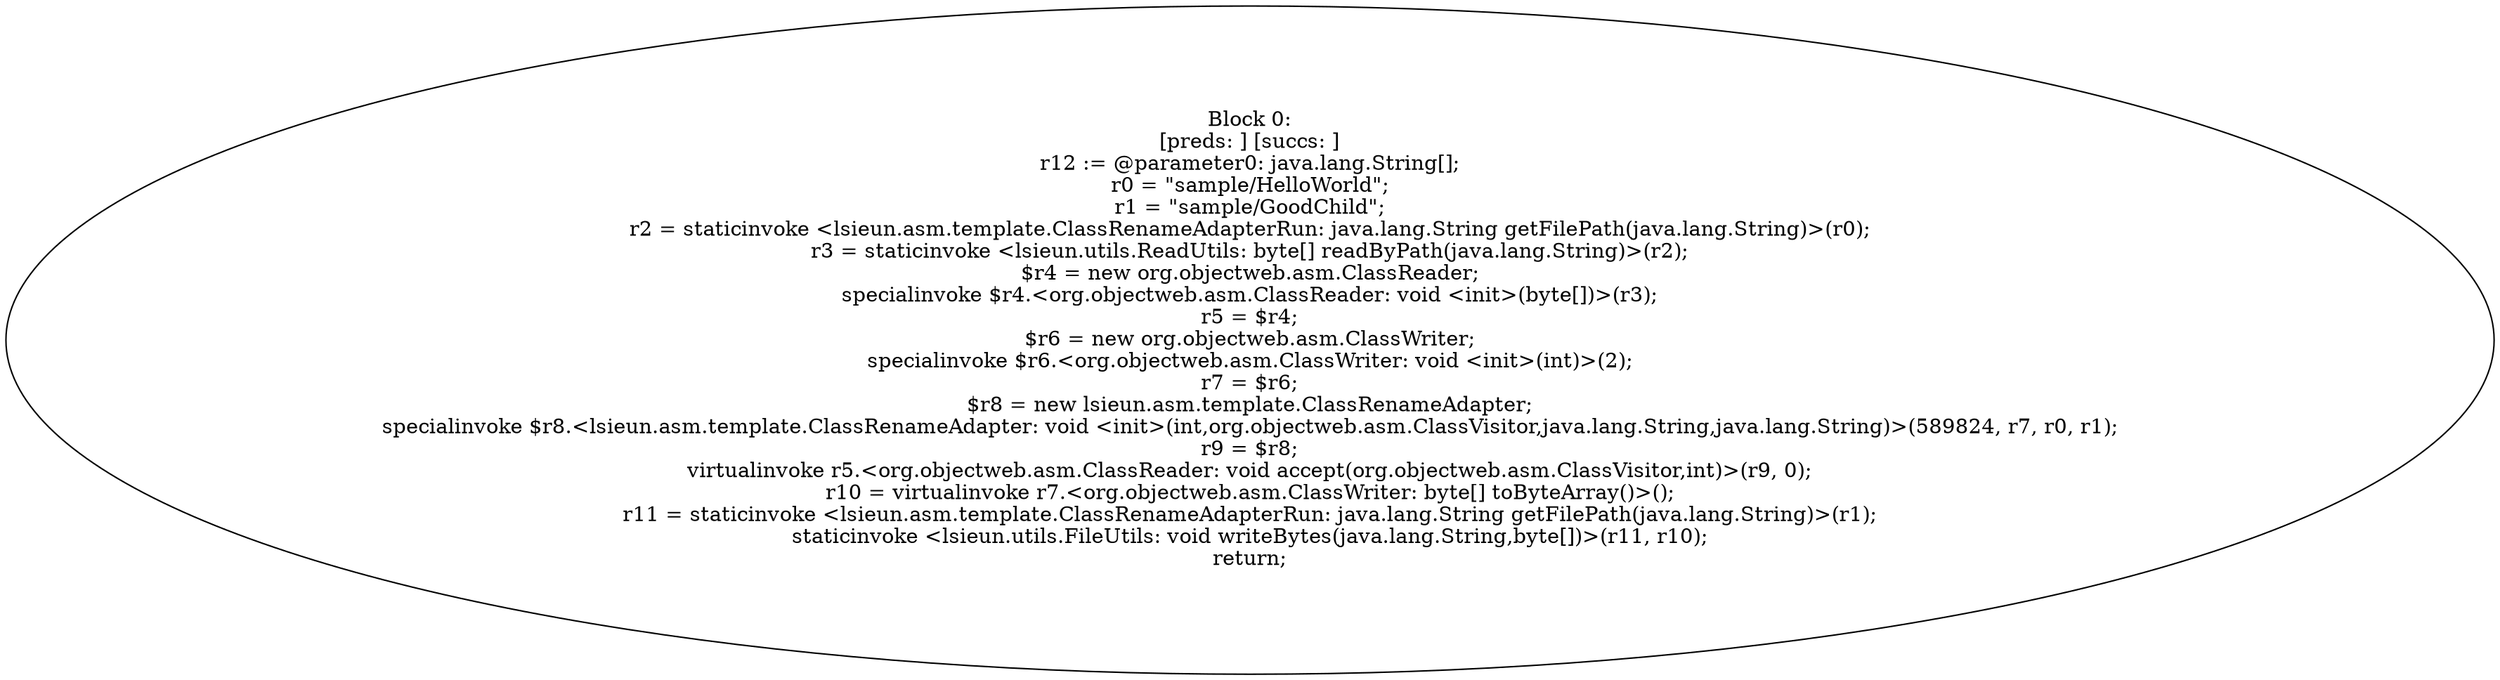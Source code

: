 digraph "unitGraph" {
    "Block 0:
[preds: ] [succs: ]
r12 := @parameter0: java.lang.String[];
r0 = \"sample/HelloWorld\";
r1 = \"sample/GoodChild\";
r2 = staticinvoke <lsieun.asm.template.ClassRenameAdapterRun: java.lang.String getFilePath(java.lang.String)>(r0);
r3 = staticinvoke <lsieun.utils.ReadUtils: byte[] readByPath(java.lang.String)>(r2);
$r4 = new org.objectweb.asm.ClassReader;
specialinvoke $r4.<org.objectweb.asm.ClassReader: void <init>(byte[])>(r3);
r5 = $r4;
$r6 = new org.objectweb.asm.ClassWriter;
specialinvoke $r6.<org.objectweb.asm.ClassWriter: void <init>(int)>(2);
r7 = $r6;
$r8 = new lsieun.asm.template.ClassRenameAdapter;
specialinvoke $r8.<lsieun.asm.template.ClassRenameAdapter: void <init>(int,org.objectweb.asm.ClassVisitor,java.lang.String,java.lang.String)>(589824, r7, r0, r1);
r9 = $r8;
virtualinvoke r5.<org.objectweb.asm.ClassReader: void accept(org.objectweb.asm.ClassVisitor,int)>(r9, 0);
r10 = virtualinvoke r7.<org.objectweb.asm.ClassWriter: byte[] toByteArray()>();
r11 = staticinvoke <lsieun.asm.template.ClassRenameAdapterRun: java.lang.String getFilePath(java.lang.String)>(r1);
staticinvoke <lsieun.utils.FileUtils: void writeBytes(java.lang.String,byte[])>(r11, r10);
return;
"
}
